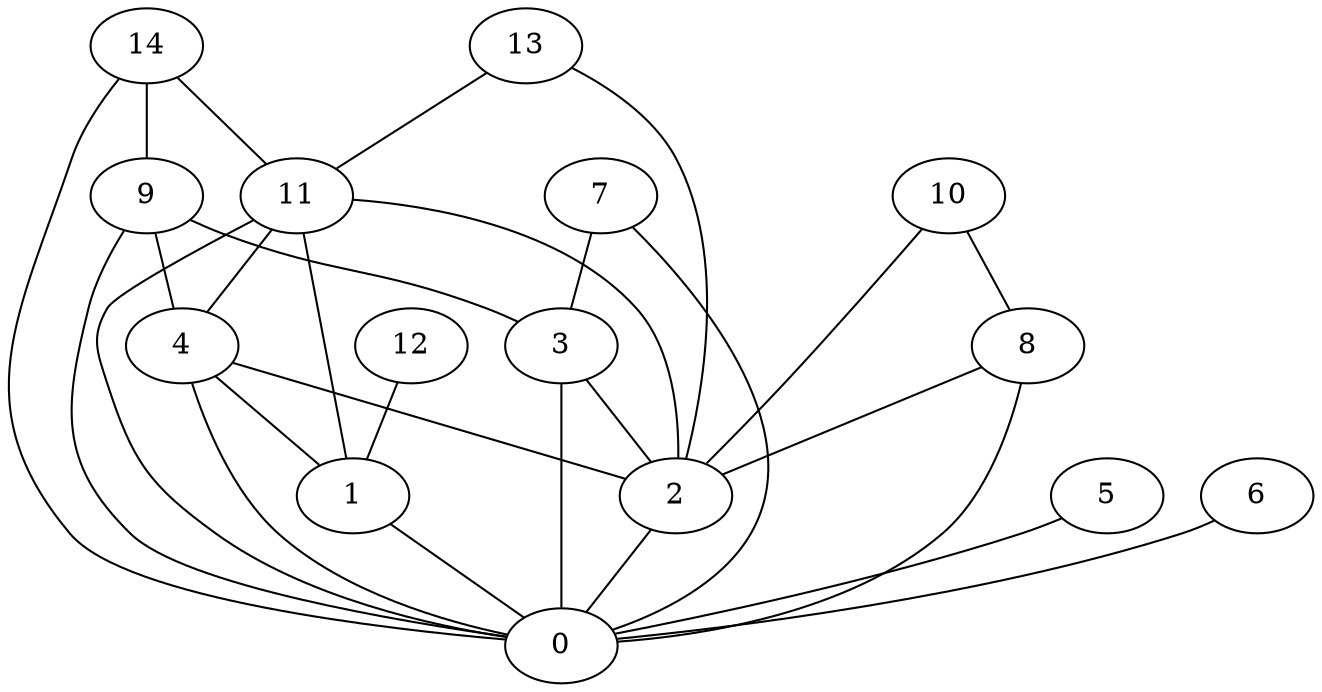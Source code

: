 digraph "sensornet-topology" {
label = "";
rankdir="BT";"0"->"1" [arrowhead = "both"] 
"0"->"2" [arrowhead = "both"] 
"0"->"3" [arrowhead = "both"] 
"0"->"4" [arrowhead = "both"] 
"0"->"5" [arrowhead = "both"] 
"0"->"6" [arrowhead = "both"] 
"0"->"7" [arrowhead = "both"] 
"0"->"8" [arrowhead = "both"] 
"0"->"9" [arrowhead = "both"] 
"0"->"11" [arrowhead = "both"] 
"0"->"14" [arrowhead = "both"] 
"1"->"4" [arrowhead = "both"] 
"1"->"11" [arrowhead = "both"] 
"1"->"12" [arrowhead = "both"] 
"2"->"3" [arrowhead = "both"] 
"2"->"4" [arrowhead = "both"] 
"2"->"8" [arrowhead = "both"] 
"2"->"10" [arrowhead = "both"] 
"2"->"11" [arrowhead = "both"] 
"2"->"13" [arrowhead = "both"] 
"3"->"7" [arrowhead = "both"] 
"3"->"9" [arrowhead = "both"] 
"4"->"9" [arrowhead = "both"] 
"4"->"11" [arrowhead = "both"] 
"8"->"10" [arrowhead = "both"] 
"9"->"14" [arrowhead = "both"] 
"11"->"13" [arrowhead = "both"] 
"11"->"14" [arrowhead = "both"] 
}
